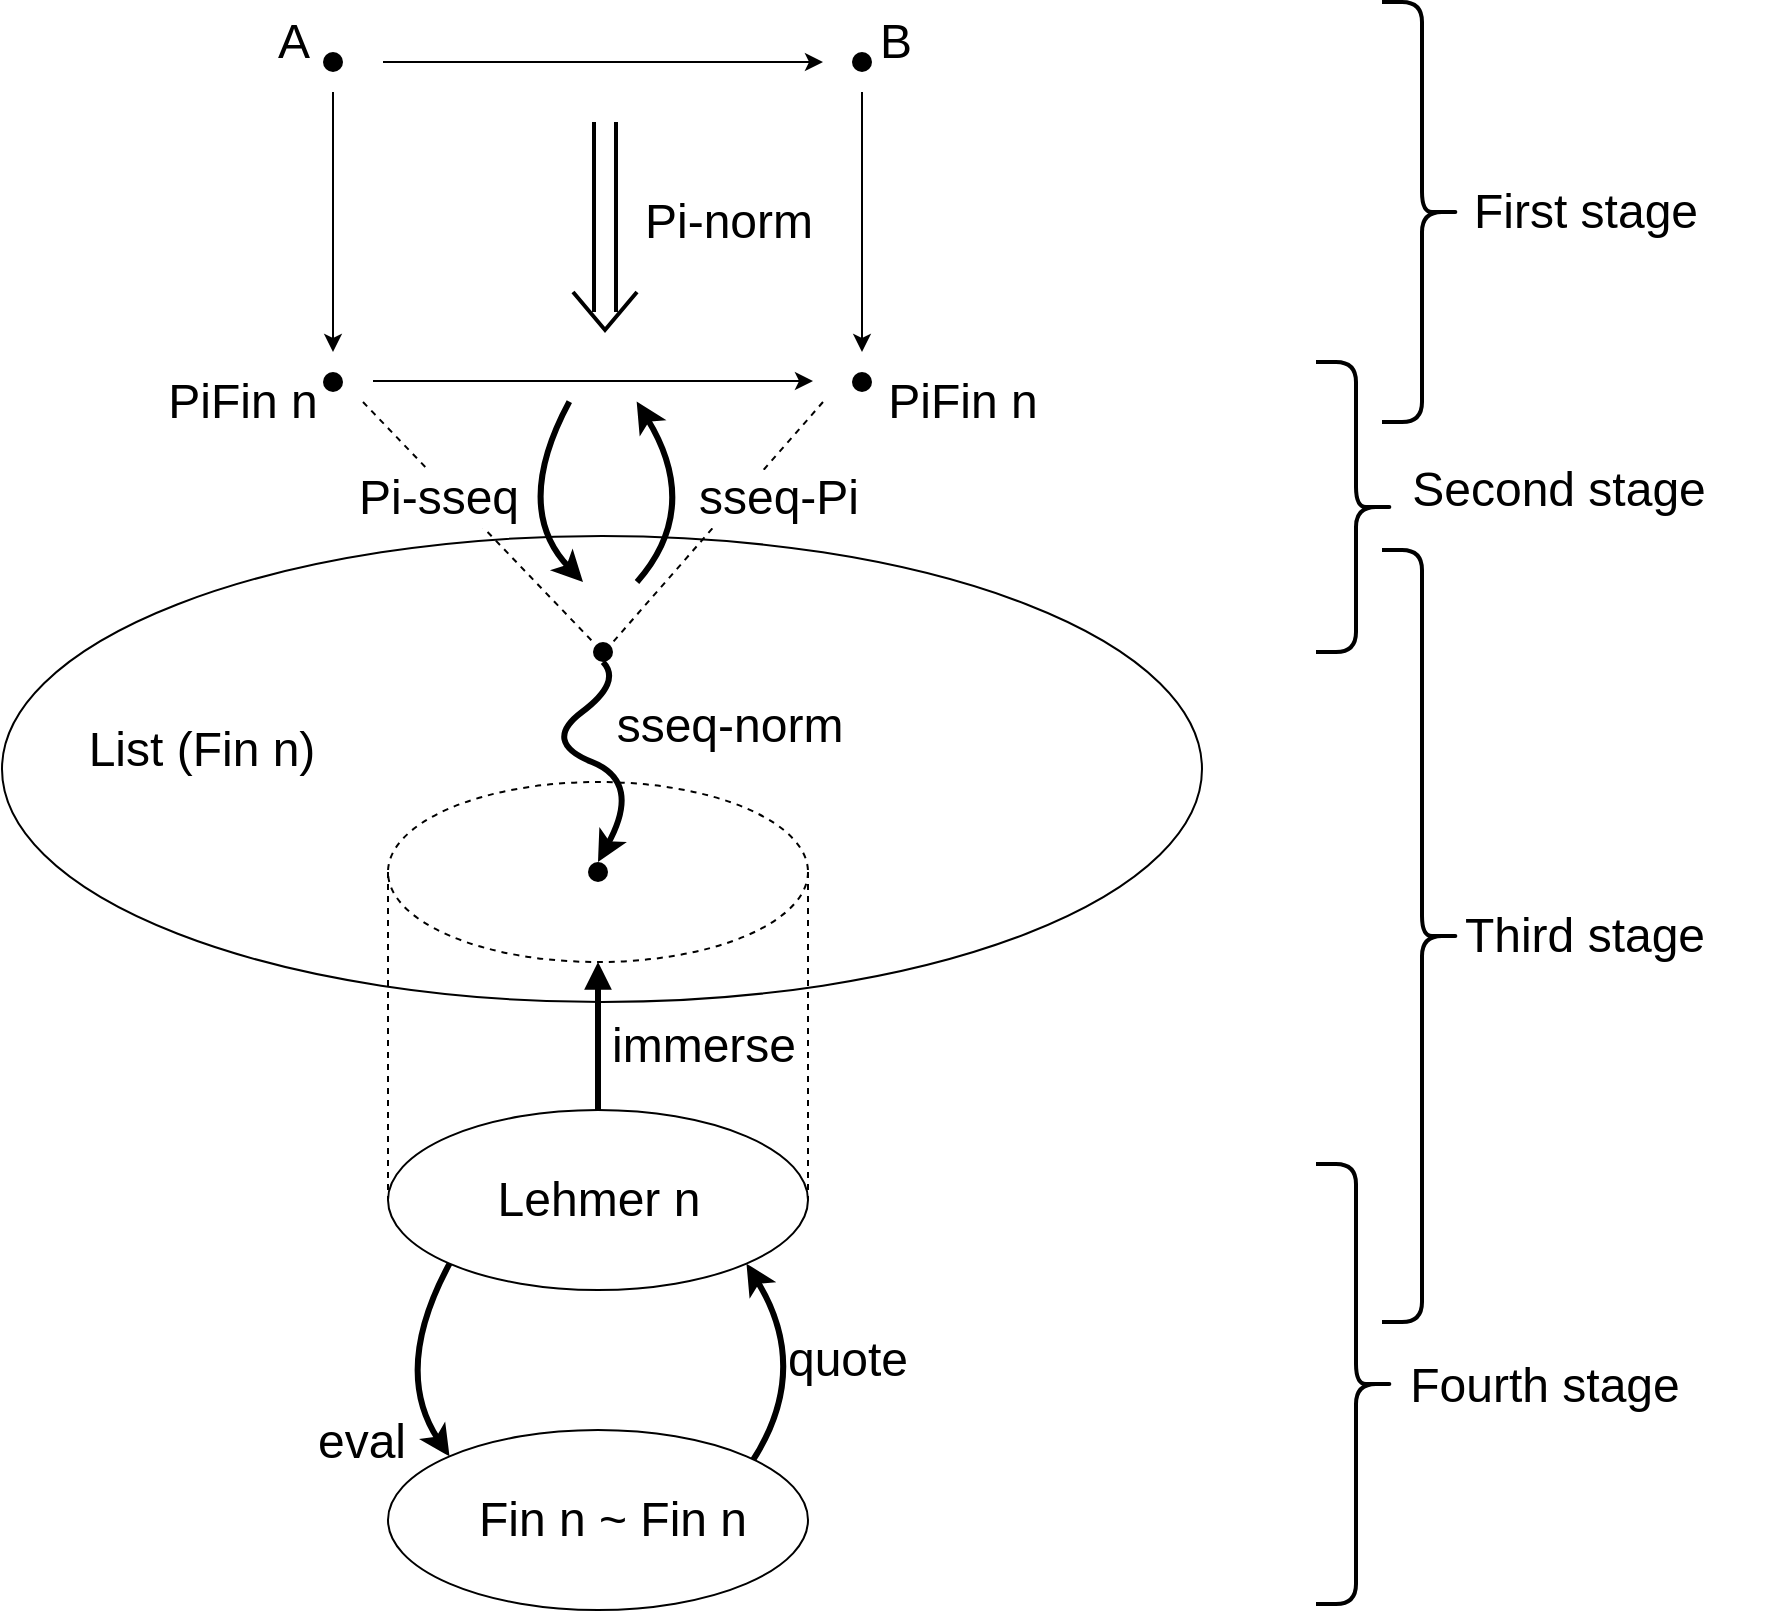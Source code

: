 <mxfile version="12.1.9" type="device" pages="1"><diagram id="sUU7DllmiOJUvv-3NNrd" name="Page-1"><mxGraphModel dx="1119" dy="605" grid="1" gridSize="10" guides="1" tooltips="1" connect="1" arrows="1" fold="1" page="1" pageScale="1" pageWidth="827" pageHeight="1169" math="0" shadow="0"><root><mxCell id="0"/><mxCell id="1" parent="0"/><mxCell id="GX-49WzdzOc4Dh4YQH5e-21" value="" style="endArrow=classic;html=1;fillColor=#ffffff;fontSize=16;entryX=1;entryY=1;entryDx=0;entryDy=0;exitX=1;exitY=1;exitDx=0;exitDy=0;curved=1;strokeWidth=3;" edge="1" parent="1" target="GX-49WzdzOc4Dh4YQH5e-2"><mxGeometry width="50" height="50" relative="1" as="geometry"><mxPoint x="504.754" y="760.18" as="sourcePoint"/><mxPoint x="504.754" y="663.82" as="targetPoint"/><Array as="points"><mxPoint x="535" y="714"/></Array></mxGeometry></mxCell><mxCell id="GX-49WzdzOc4Dh4YQH5e-1" value="" style="ellipse;whiteSpace=wrap;html=1;connectable=0;fillOpacity=0;strokeOpacity=100;" vertex="1" parent="1"><mxGeometry x="130" y="297" width="600" height="233" as="geometry"/></mxCell><mxCell id="GX-49WzdzOc4Dh4YQH5e-23" style="edgeStyle=orthogonalEdgeStyle;rounded=1;orthogonalLoop=1;jettySize=auto;html=1;exitX=0.5;exitY=1;exitDx=0;exitDy=0;entryX=0.5;entryY=0;entryDx=0;entryDy=0;startArrow=block;endArrow=none;endFill=0;strokeWidth=3;fillColor=#ffffff;fontSize=16;" edge="1" parent="1" source="GX-49WzdzOc4Dh4YQH5e-4" target="GX-49WzdzOc4Dh4YQH5e-2"><mxGeometry relative="1" as="geometry"/></mxCell><mxCell id="GX-49WzdzOc4Dh4YQH5e-2" value="" style="ellipse;whiteSpace=wrap;html=1;" vertex="1" parent="1"><mxGeometry x="323" y="584" width="210" height="90" as="geometry"/></mxCell><mxCell id="GX-49WzdzOc4Dh4YQH5e-4" value="" style="ellipse;whiteSpace=wrap;html=1;dashed=1;" vertex="1" parent="1"><mxGeometry x="323" y="420" width="210" height="90" as="geometry"/></mxCell><mxCell id="GX-49WzdzOc4Dh4YQH5e-5" value="" style="endArrow=none;dashed=1;html=1;entryX=0;entryY=0.5;entryDx=0;entryDy=0;exitX=0;exitY=0.5;exitDx=0;exitDy=0;" edge="1" parent="1" source="GX-49WzdzOc4Dh4YQH5e-4" target="GX-49WzdzOc4Dh4YQH5e-2"><mxGeometry width="50" height="50" relative="1" as="geometry"><mxPoint x="155" y="735" as="sourcePoint"/><mxPoint x="205" y="685" as="targetPoint"/></mxGeometry></mxCell><mxCell id="GX-49WzdzOc4Dh4YQH5e-6" value="" style="endArrow=none;dashed=1;html=1;entryX=1;entryY=0.5;entryDx=0;entryDy=0;exitX=1;exitY=0.5;exitDx=0;exitDy=0;" edge="1" parent="1" source="GX-49WzdzOc4Dh4YQH5e-4" target="GX-49WzdzOc4Dh4YQH5e-2"><mxGeometry width="50" height="50" relative="1" as="geometry"><mxPoint x="525" y="480" as="sourcePoint"/><mxPoint x="533" y="620" as="targetPoint"/></mxGeometry></mxCell><mxCell id="GX-49WzdzOc4Dh4YQH5e-8" value="&lt;font style=&quot;font-size: 24px;&quot;&gt;immerse&lt;/font&gt;" style="text;html=1;strokeColor=none;fillColor=none;align=center;verticalAlign=middle;whiteSpace=wrap;rounded=0;perimeterSpacing=0;fontSize=24;" vertex="1" parent="1"><mxGeometry x="445.5" y="540" width="70" height="24" as="geometry"/></mxCell><mxCell id="GX-49WzdzOc4Dh4YQH5e-11" value="Lehmer n" style="text;html=1;strokeColor=none;fillColor=none;align=center;verticalAlign=middle;whiteSpace=wrap;rounded=0;fontSize=24;" vertex="1" parent="1"><mxGeometry x="375.5" y="616.5" width="105" height="25" as="geometry"/></mxCell><mxCell id="GX-49WzdzOc4Dh4YQH5e-12" value="List (Fin n)" style="text;html=1;strokeColor=none;fillColor=none;align=center;verticalAlign=middle;whiteSpace=wrap;rounded=0;fontSize=24;" vertex="1" parent="1"><mxGeometry x="160" y="391.5" width="140" height="25" as="geometry"/></mxCell><mxCell id="GX-49WzdzOc4Dh4YQH5e-14" value="" style="ellipse;whiteSpace=wrap;html=1;" vertex="1" parent="1"><mxGeometry x="323" y="744" width="210" height="90" as="geometry"/></mxCell><mxCell id="GX-49WzdzOc4Dh4YQH5e-15" value="Fin n ~ Fin n" style="text;html=1;strokeColor=none;fillColor=none;align=center;verticalAlign=middle;whiteSpace=wrap;rounded=0;fontSize=24;" vertex="1" parent="1"><mxGeometry x="352.5" y="776.5" width="165" height="25" as="geometry"/></mxCell><mxCell id="GX-49WzdzOc4Dh4YQH5e-17" value="" style="endArrow=classic;html=1;fillColor=#ffffff;fontSize=16;entryX=0;entryY=0;entryDx=0;entryDy=0;exitX=0;exitY=1;exitDx=0;exitDy=0;curved=1;strokeWidth=3;" edge="1" parent="1" source="GX-49WzdzOc4Dh4YQH5e-2" target="GX-49WzdzOc4Dh4YQH5e-14"><mxGeometry width="50" height="50" relative="1" as="geometry"><mxPoint x="145" y="904" as="sourcePoint"/><mxPoint x="195" y="854" as="targetPoint"/><Array as="points"><mxPoint x="325" y="714"/></Array></mxGeometry></mxCell><mxCell id="GX-49WzdzOc4Dh4YQH5e-24" value="&lt;font style=&quot;font-size: 24px;&quot;&gt;quote&lt;br style=&quot;font-size: 24px;&quot;&gt;&lt;/font&gt;" style="text;html=1;strokeColor=none;fillColor=none;align=center;verticalAlign=middle;whiteSpace=wrap;rounded=0;perimeterSpacing=0;fontSize=24;" vertex="1" parent="1"><mxGeometry x="517.5" y="697" width="70" height="24" as="geometry"/></mxCell><mxCell id="GX-49WzdzOc4Dh4YQH5e-25" value="&lt;font style=&quot;font-size: 24px;&quot;&gt;eval&lt;br style=&quot;font-size: 24px;&quot;&gt;&lt;/font&gt;" style="text;html=1;strokeColor=none;fillColor=none;align=center;verticalAlign=middle;whiteSpace=wrap;rounded=0;perimeterSpacing=0;fontSize=24;" vertex="1" parent="1"><mxGeometry x="275" y="738" width="70" height="24" as="geometry"/></mxCell><mxCell id="GX-49WzdzOc4Dh4YQH5e-53" value="" style="shape=ellipse;fillColor=#000000;strokeColor=none;html=1;fontSize=16;" vertex="1" parent="1"><mxGeometry x="290.5" y="215" width="10" height="10" as="geometry"/></mxCell><mxCell id="GX-49WzdzOc4Dh4YQH5e-54" value="" style="shape=ellipse;fillColor=#000000;strokeColor=none;html=1;fontSize=16;" vertex="1" parent="1"><mxGeometry x="555" y="215" width="10" height="10" as="geometry"/></mxCell><mxCell id="GX-49WzdzOc4Dh4YQH5e-59" value="" style="shape=ellipse;fillColor=#000000;strokeColor=none;html=1;fontSize=16;" vertex="1" parent="1"><mxGeometry x="290.5" y="55" width="10" height="10" as="geometry"/></mxCell><mxCell id="GX-49WzdzOc4Dh4YQH5e-60" value="" style="shape=ellipse;fillColor=#000000;strokeColor=none;html=1;fontSize=16;" vertex="1" parent="1"><mxGeometry x="555" y="55" width="10" height="10" as="geometry"/></mxCell><mxCell id="GX-49WzdzOc4Dh4YQH5e-63" value="" style="endArrow=classic;html=1;strokeWidth=1;fillColor=#ffffff;fontSize=16;" edge="1" parent="1"><mxGeometry width="50" height="50" relative="1" as="geometry"><mxPoint x="295.5" y="75" as="sourcePoint"/><mxPoint x="295.5" y="205" as="targetPoint"/><Array as="points"><mxPoint x="295.5" y="135"/></Array></mxGeometry></mxCell><mxCell id="GX-49WzdzOc4Dh4YQH5e-64" value="" style="endArrow=classic;html=1;strokeWidth=1;fillColor=#ffffff;fontSize=16;" edge="1" parent="1"><mxGeometry width="50" height="50" relative="1" as="geometry"><mxPoint x="560" y="75" as="sourcePoint"/><mxPoint x="560" y="205" as="targetPoint"/></mxGeometry></mxCell><mxCell id="GX-49WzdzOc4Dh4YQH5e-68" value="" style="html=1;verticalLabelPosition=bottom;labelBackgroundColor=#ffffff;verticalAlign=top;shadow=0;dashed=0;strokeWidth=2;shape=mxgraph.ios7.misc.left;strokeColor=#000000;fillColor=#000000;fontSize=16;direction=north;" vertex="1" parent="1"><mxGeometry x="415.5" y="175" width="32" height="19" as="geometry"/></mxCell><mxCell id="GX-49WzdzOc4Dh4YQH5e-69" value="" style="endArrow=classic;html=1;strokeWidth=2;fillColor=#ffffff;fontSize=16;shape=link;width=10;" edge="1" parent="1"><mxGeometry width="50" height="50" relative="1" as="geometry"><mxPoint x="431.5" y="90" as="sourcePoint"/><mxPoint x="431.5" y="185" as="targetPoint"/><Array as="points"><mxPoint x="431.5" y="145"/></Array></mxGeometry></mxCell><mxCell id="GX-49WzdzOc4Dh4YQH5e-72" value="" style="endArrow=classic;html=1;strokeWidth=1;fillColor=#ffffff;fontSize=16;" edge="1" parent="1"><mxGeometry width="50" height="50" relative="1" as="geometry"><mxPoint x="320.5" y="60" as="sourcePoint"/><mxPoint x="540.5" y="60" as="targetPoint"/></mxGeometry></mxCell><mxCell id="GX-49WzdzOc4Dh4YQH5e-73" value="B" style="text;html=1;strokeColor=none;fillColor=none;align=center;verticalAlign=middle;whiteSpace=wrap;rounded=0;fontSize=24;" vertex="1" parent="1"><mxGeometry x="557" y="40" width="40" height="20" as="geometry"/></mxCell><mxCell id="GX-49WzdzOc4Dh4YQH5e-74" value="A" style="text;html=1;strokeColor=none;fillColor=none;align=center;verticalAlign=middle;whiteSpace=wrap;rounded=0;fontSize=24;" vertex="1" parent="1"><mxGeometry x="255.5" y="40" width="40" height="20" as="geometry"/></mxCell><mxCell id="GX-49WzdzOc4Dh4YQH5e-78" value="" style="shape=ellipse;fillColor=#000000;strokeColor=none;html=1;fontSize=16;" vertex="1" parent="1"><mxGeometry x="425.5" y="350" width="10" height="10" as="geometry"/></mxCell><mxCell id="GX-49WzdzOc4Dh4YQH5e-80" value="" style="endArrow=none;dashed=1;html=1;strokeWidth=1;fillColor=#ffffff;fontSize=16;entryX=0;entryY=0;entryDx=0;entryDy=0;" edge="1" parent="1" target="GX-49WzdzOc4Dh4YQH5e-78"><mxGeometry width="50" height="50" relative="1" as="geometry"><mxPoint x="310.5" y="230" as="sourcePoint"/><mxPoint x="180.5" y="870" as="targetPoint"/></mxGeometry></mxCell><mxCell id="GX-49WzdzOc4Dh4YQH5e-81" value="" style="endArrow=none;dashed=1;html=1;strokeWidth=1;fillColor=#ffffff;fontSize=16;entryX=1;entryY=0;entryDx=0;entryDy=0;" edge="1" parent="1" target="GX-49WzdzOc4Dh4YQH5e-78"><mxGeometry width="50" height="50" relative="1" as="geometry"><mxPoint x="540.5" y="230" as="sourcePoint"/><mxPoint x="552.5" y="370" as="targetPoint"/></mxGeometry></mxCell><mxCell id="GX-49WzdzOc4Dh4YQH5e-88" value="Pi-norm" style="text;html=1;strokeColor=none;fillColor=none;align=center;verticalAlign=middle;whiteSpace=wrap;rounded=0;fontSize=24;" vertex="1" parent="1"><mxGeometry x="360.5" y="130" width="265" height="20" as="geometry"/></mxCell><mxCell id="GX-49WzdzOc4Dh4YQH5e-93" value="" style="endArrow=classic;html=1;strokeWidth=1;fillColor=#ffffff;fontSize=16;" edge="1" parent="1"><mxGeometry width="50" height="50" relative="1" as="geometry"><mxPoint x="315.5" y="219.5" as="sourcePoint"/><mxPoint x="535.5" y="219.5" as="targetPoint"/></mxGeometry></mxCell><mxCell id="GX-49WzdzOc4Dh4YQH5e-102" value="" style="endArrow=classic;html=1;fillColor=#ffffff;fontSize=16;entryX=1;entryY=1;entryDx=0;entryDy=0;curved=1;strokeWidth=3;" edge="1" parent="1"><mxGeometry width="50" height="50" relative="1" as="geometry"><mxPoint x="447.5" y="320" as="sourcePoint"/><mxPoint x="447.328" y="229.785" as="targetPoint"/><Array as="points"><mxPoint x="480" y="283"/></Array></mxGeometry></mxCell><mxCell id="GX-49WzdzOc4Dh4YQH5e-103" value="" style="endArrow=classic;html=1;fillColor=#ffffff;fontSize=16;exitX=0;exitY=1;exitDx=0;exitDy=0;curved=1;strokeWidth=3;" edge="1" parent="1"><mxGeometry width="50" height="50" relative="1" as="geometry"><mxPoint x="413.672" y="229.785" as="sourcePoint"/><mxPoint x="420.5" y="320" as="targetPoint"/><Array as="points"><mxPoint x="385" y="283"/></Array></mxGeometry></mxCell><mxCell id="GX-49WzdzOc4Dh4YQH5e-105" value="&lt;font style=&quot;font-size: 24px&quot;&gt;Pi-sseq&lt;br style=&quot;font-size: 24px&quot;&gt;&lt;/font&gt;" style="text;html=1;strokeColor=none;fillColor=none;align=center;verticalAlign=middle;whiteSpace=wrap;rounded=0;perimeterSpacing=0;fontSize=24;labelBackgroundColor=#ffffff;" vertex="1" parent="1"><mxGeometry x="300.5" y="266" width="95" height="24" as="geometry"/></mxCell><mxCell id="GX-49WzdzOc4Dh4YQH5e-106" value="&lt;font style=&quot;font-size: 24px&quot;&gt;sseq-Pi&lt;br style=&quot;font-size: 24px&quot;&gt;&lt;/font&gt;" style="text;html=1;strokeColor=none;fillColor=none;align=center;verticalAlign=middle;whiteSpace=wrap;rounded=0;perimeterSpacing=0;fontSize=24;labelBackgroundColor=#ffffff;" vertex="1" parent="1"><mxGeometry x="470.5" y="266" width="95" height="24" as="geometry"/></mxCell><mxCell id="GX-49WzdzOc4Dh4YQH5e-109" value="PiFin n" style="text;html=1;strokeColor=none;fillColor=none;align=center;verticalAlign=middle;whiteSpace=wrap;rounded=0;fontSize=24;" vertex="1" parent="1"><mxGeometry x="565" y="220" width="91" height="20" as="geometry"/></mxCell><mxCell id="GX-49WzdzOc4Dh4YQH5e-112" value="PiFin n" style="text;html=1;strokeColor=none;fillColor=none;align=center;verticalAlign=middle;whiteSpace=wrap;rounded=0;fontSize=24;" vertex="1" parent="1"><mxGeometry x="204.5" y="220" width="91" height="20" as="geometry"/></mxCell><mxCell id="GX-49WzdzOc4Dh4YQH5e-113" value="" style="shape=ellipse;fillColor=#000000;strokeColor=none;html=1;fontSize=16;" vertex="1" parent="1"><mxGeometry x="423" y="460" width="10" height="10" as="geometry"/></mxCell><mxCell id="GX-49WzdzOc4Dh4YQH5e-115" value="" style="endArrow=classic;html=1;strokeColor=#000000;strokeWidth=3;fillColor=#ffffff;fontSize=24;curved=1;entryX=0.5;entryY=0;entryDx=0;entryDy=0;exitX=0.5;exitY=1;exitDx=0;exitDy=0;" edge="1" parent="1" source="GX-49WzdzOc4Dh4YQH5e-78" target="GX-49WzdzOc4Dh4YQH5e-113"><mxGeometry width="50" height="50" relative="1" as="geometry"><mxPoint x="510" y="350" as="sourcePoint"/><mxPoint x="180" y="850" as="targetPoint"/><Array as="points"><mxPoint x="440" y="370"/><mxPoint x="400" y="400"/><mxPoint x="450" y="420"/></Array></mxGeometry></mxCell><mxCell id="GX-49WzdzOc4Dh4YQH5e-116" value="&lt;font style=&quot;font-size: 24px&quot;&gt;sseq-norm&lt;br style=&quot;font-size: 24px&quot;&gt;&lt;/font&gt;" style="text;html=1;strokeColor=none;fillColor=none;align=center;verticalAlign=middle;whiteSpace=wrap;rounded=0;perimeterSpacing=0;fontSize=24;labelBackgroundColor=#ffffff;" vertex="1" parent="1"><mxGeometry x="430" y="380" width="128" height="24" as="geometry"/></mxCell><mxCell id="GX-49WzdzOc4Dh4YQH5e-120" value="" style="shape=curlyBracket;whiteSpace=wrap;html=1;rounded=1;labelBackgroundColor=#ffffff;strokeColor=#000000;strokeWidth=2;fillColor=#000000;fontSize=24;direction=west;" vertex="1" parent="1"><mxGeometry x="820" y="30" width="40" height="210" as="geometry"/></mxCell><mxCell id="GX-49WzdzOc4Dh4YQH5e-121" value="" style="shape=curlyBracket;whiteSpace=wrap;html=1;rounded=1;labelBackgroundColor=#ffffff;strokeColor=#000000;strokeWidth=2;fillColor=#000000;fontSize=24;direction=west;" vertex="1" parent="1"><mxGeometry x="787" y="210" width="40" height="145" as="geometry"/></mxCell><mxCell id="GX-49WzdzOc4Dh4YQH5e-122" value="" style="shape=curlyBracket;whiteSpace=wrap;html=1;rounded=1;labelBackgroundColor=#ffffff;strokeColor=#000000;strokeWidth=2;fillColor=#000000;fontSize=24;direction=west;" vertex="1" parent="1"><mxGeometry x="820" y="304" width="40" height="386" as="geometry"/></mxCell><mxCell id="GX-49WzdzOc4Dh4YQH5e-124" value="" style="shape=curlyBracket;whiteSpace=wrap;html=1;rounded=1;labelBackgroundColor=#ffffff;strokeColor=#000000;strokeWidth=2;fillColor=#000000;fontSize=24;direction=west;" vertex="1" parent="1"><mxGeometry x="787" y="611" width="40" height="220" as="geometry"/></mxCell><mxCell id="GX-49WzdzOc4Dh4YQH5e-125" value="First stage&lt;span style=&quot;font-family: &amp;#34;helvetica&amp;#34; , &amp;#34;arial&amp;#34; , sans-serif ; font-size: 0px ; white-space: nowrap&quot;&gt;%3CmxGraphModel%3E%3Croot%3E%3CmxCell%20id%3D%220%22%2F%3E%3CmxCell%20id%3D%221%22%20parent%3D%220%22%2F%3E%3CmxCell%20id%3D%222%22%20value%3D%22List%20(Fin%20n)%22%20style%3D%22text%3Bhtml%3D1%3BstrokeColor%3Dnone%3BfillColor%3Dnone%3Balign%3Dcenter%3BverticalAlign%3Dmiddle%3BwhiteSpace%3Dwrap%3Brounded%3D0%3BfontSize%3D24%3B%22%20vertex%3D%221%22%20parent%3D%221%22%3E%3CmxGeometry%20x%3D%22160%22%20y%3D%22391.5%22%20width%3D%22140%22%20height%3D%2225%22%20as%3D%22geometry%22%2F%3E%3C%2FmxCell%3E%3C%2Froot%3E%3C%2FmxGraphModel%3E&lt;/span&gt;" style="text;html=1;strokeColor=none;fillColor=none;align=center;verticalAlign=middle;whiteSpace=wrap;rounded=0;fontSize=24;" vertex="1" parent="1"><mxGeometry x="851.5" y="122.5" width="140" height="25" as="geometry"/></mxCell><mxCell id="GX-49WzdzOc4Dh4YQH5e-126" value="Second stage" style="text;html=1;strokeColor=none;fillColor=none;align=center;verticalAlign=middle;whiteSpace=wrap;rounded=0;fontSize=24;" vertex="1" parent="1"><mxGeometry x="807" y="261.5" width="203" height="25" as="geometry"/></mxCell><mxCell id="GX-49WzdzOc4Dh4YQH5e-127" value="Third stage" style="text;html=1;strokeColor=none;fillColor=none;align=center;verticalAlign=middle;whiteSpace=wrap;rounded=0;fontSize=24;" vertex="1" parent="1"><mxGeometry x="820" y="484.5" width="203" height="25" as="geometry"/></mxCell><mxCell id="GX-49WzdzOc4Dh4YQH5e-129" style="edgeStyle=elbowEdgeStyle;curved=1;comic=0;jumpStyle=none;orthogonalLoop=1;jettySize=auto;html=1;exitX=0.75;exitY=1;exitDx=0;exitDy=0;startArrow=none;startFill=0;endArrow=classic;endFill=1;strokeColor=#000000;strokeWidth=2;fillColor=#ffffff;fontSize=24;" edge="1" parent="1" source="GX-49WzdzOc4Dh4YQH5e-126" target="GX-49WzdzOc4Dh4YQH5e-126"><mxGeometry relative="1" as="geometry"/></mxCell><mxCell id="GX-49WzdzOc4Dh4YQH5e-131" value="Fourth stage" style="text;html=1;strokeColor=none;fillColor=none;align=center;verticalAlign=middle;whiteSpace=wrap;rounded=0;fontSize=24;" vertex="1" parent="1"><mxGeometry x="800" y="709" width="203" height="25" as="geometry"/></mxCell></root></mxGraphModel></diagram></mxfile>